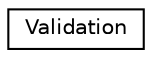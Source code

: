 digraph "Graphical Class Hierarchy"
{
  edge [fontname="Helvetica",fontsize="10",labelfontname="Helvetica",labelfontsize="10"];
  node [fontname="Helvetica",fontsize="10",shape=record];
  rankdir="LR";
  Node0 [label="Validation",height=0.2,width=0.4,color="black", fillcolor="white", style="filled",URL="$class_zest_1_1_validation_1_1_validation.html"];
}
